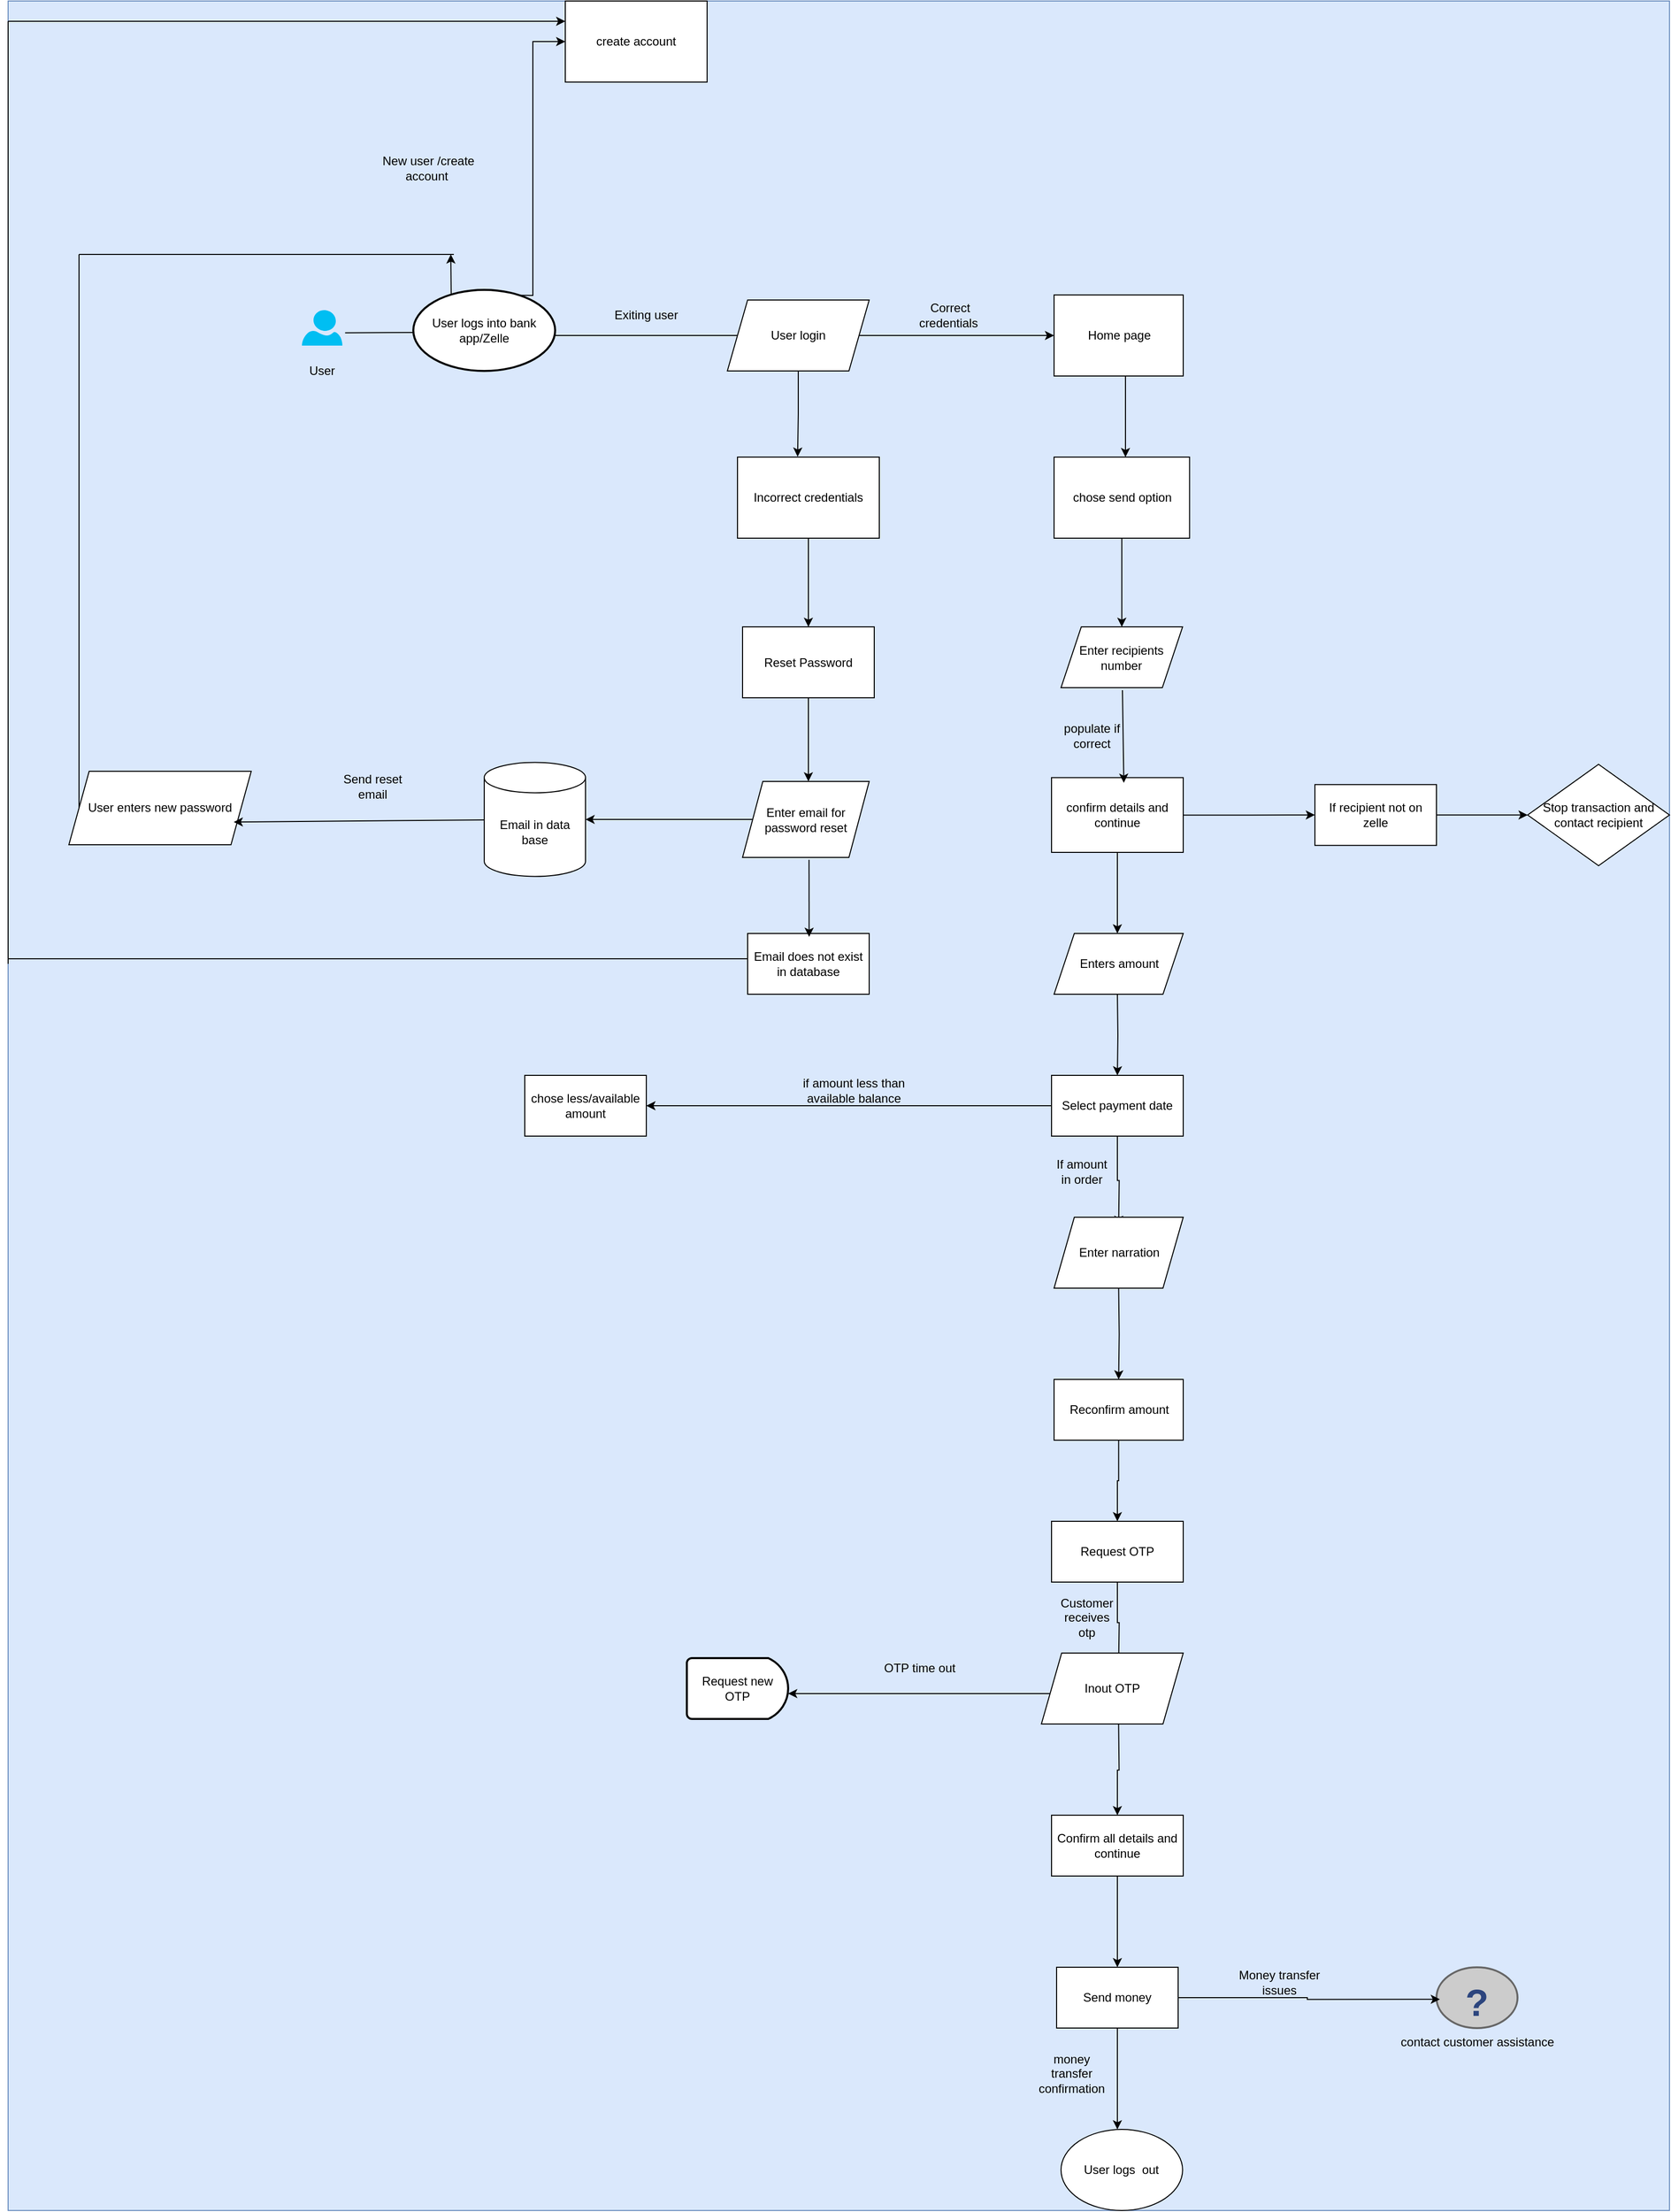 <mxfile version="22.1.21" type="github">
  <diagram name="Page-1" id="t6JYXqB6TzLad8x5QWe4">
    <mxGraphModel dx="2438" dy="2008" grid="1" gridSize="10" guides="1" tooltips="1" connect="0" arrows="1" fold="1" page="1" pageScale="1" pageWidth="850" pageHeight="1100" background="#ffffff" math="0" shadow="0">
      <root>
        <mxCell id="0" />
        <mxCell id="1" parent="0" />
        <mxCell id="_l1nSVqEDkTcOZLzWQby-263" value="" style="group;fillColor=#dae8fc;strokeColor=#6c8ebf;rounded=0;" vertex="1" connectable="0" parent="1">
          <mxGeometry x="-250" y="-450" width="1640" height="2180" as="geometry" />
        </mxCell>
        <mxCell id="_l1nSVqEDkTcOZLzWQby-51" value="Home page" style="rounded=0;whiteSpace=wrap;html=1;" vertex="1" parent="_l1nSVqEDkTcOZLzWQby-263">
          <mxGeometry x="1032.5" y="290" width="127.5" height="80" as="geometry" />
        </mxCell>
        <mxCell id="_l1nSVqEDkTcOZLzWQby-207" style="edgeStyle=orthogonalEdgeStyle;rounded=0;orthogonalLoop=1;jettySize=auto;html=1;exitX=0.5;exitY=0;exitDx=0;exitDy=0;entryX=0;entryY=0.5;entryDx=0;entryDy=0;" edge="1" parent="_l1nSVqEDkTcOZLzWQby-263" target="_l1nSVqEDkTcOZLzWQby-65">
          <mxGeometry relative="1" as="geometry">
            <mxPoint x="485" y="290" as="sourcePoint" />
          </mxGeometry>
        </mxCell>
        <mxCell id="_l1nSVqEDkTcOZLzWQby-17" value="money transfer&lt;br&gt;confirmation" style="text;strokeColor=none;align=center;fillColor=none;html=1;verticalAlign=middle;whiteSpace=wrap;rounded=0;" vertex="1" parent="_l1nSVqEDkTcOZLzWQby-263">
          <mxGeometry x="1020" y="2030" width="60" height="30" as="geometry" />
        </mxCell>
        <mxCell id="_l1nSVqEDkTcOZLzWQby-26" value="Send reset email" style="text;strokeColor=none;align=center;fillColor=none;html=1;verticalAlign=middle;whiteSpace=wrap;rounded=0;" vertex="1" parent="_l1nSVqEDkTcOZLzWQby-263">
          <mxGeometry x="320" y="760" width="80" height="30" as="geometry" />
        </mxCell>
        <mxCell id="_l1nSVqEDkTcOZLzWQby-31" value="New user /create account&amp;nbsp;" style="text;strokeColor=none;align=center;fillColor=none;html=1;verticalAlign=middle;whiteSpace=wrap;rounded=0;" vertex="1" parent="_l1nSVqEDkTcOZLzWQby-263">
          <mxGeometry x="360" y="140" width="110" height="50" as="geometry" />
        </mxCell>
        <mxCell id="_l1nSVqEDkTcOZLzWQby-40" value="populate if correct" style="text;strokeColor=none;align=center;fillColor=none;html=1;verticalAlign=middle;whiteSpace=wrap;rounded=0;" vertex="1" parent="_l1nSVqEDkTcOZLzWQby-263">
          <mxGeometry x="1040" y="710" width="60" height="30" as="geometry" />
        </mxCell>
        <mxCell id="_l1nSVqEDkTcOZLzWQby-42" value="Money transfer issues" style="text;strokeColor=none;align=center;fillColor=none;html=1;verticalAlign=middle;whiteSpace=wrap;rounded=0;" vertex="1" parent="_l1nSVqEDkTcOZLzWQby-263">
          <mxGeometry x="1210" y="1940" width="90" height="30" as="geometry" />
        </mxCell>
        <mxCell id="_l1nSVqEDkTcOZLzWQby-52" value="" style="verticalLabelPosition=bottom;html=1;verticalAlign=top;align=center;strokeColor=none;fillColor=#00BEF2;shape=mxgraph.azure.user;rounded=0;" vertex="1" parent="_l1nSVqEDkTcOZLzWQby-263">
          <mxGeometry x="290" y="305" width="40" height="35" as="geometry" />
        </mxCell>
        <mxCell id="_l1nSVqEDkTcOZLzWQby-65" value="create account" style="rounded=0;whiteSpace=wrap;html=1;" vertex="1" parent="_l1nSVqEDkTcOZLzWQby-263">
          <mxGeometry x="550" width="140" height="80" as="geometry" />
        </mxCell>
        <mxCell id="_l1nSVqEDkTcOZLzWQby-87" value="Exiting user" style="text;strokeColor=none;align=center;fillColor=none;html=1;verticalAlign=middle;whiteSpace=wrap;rounded=0;" vertex="1" parent="_l1nSVqEDkTcOZLzWQby-263">
          <mxGeometry x="585" y="295" width="90" height="30" as="geometry" />
        </mxCell>
        <mxCell id="_l1nSVqEDkTcOZLzWQby-90" value="Incorrect credentials" style="whiteSpace=wrap;html=1;rounded=0;" vertex="1" parent="_l1nSVqEDkTcOZLzWQby-263">
          <mxGeometry x="720" y="450" width="140" height="80" as="geometry" />
        </mxCell>
        <mxCell id="_l1nSVqEDkTcOZLzWQby-92" value="Reset Password" style="whiteSpace=wrap;html=1;rounded=0;" vertex="1" parent="_l1nSVqEDkTcOZLzWQby-263">
          <mxGeometry x="725" y="617.5" width="130" height="70" as="geometry" />
        </mxCell>
        <mxCell id="_l1nSVqEDkTcOZLzWQby-93" value="" style="edgeStyle=orthogonalEdgeStyle;rounded=0;orthogonalLoop=1;jettySize=auto;html=1;" edge="1" parent="_l1nSVqEDkTcOZLzWQby-263" source="_l1nSVqEDkTcOZLzWQby-90" target="_l1nSVqEDkTcOZLzWQby-92">
          <mxGeometry relative="1" as="geometry" />
        </mxCell>
        <mxCell id="_l1nSVqEDkTcOZLzWQby-94" value="Correct credentials&amp;nbsp;" style="text;strokeColor=none;align=center;fillColor=none;html=1;verticalAlign=middle;whiteSpace=wrap;rounded=0;" vertex="1" parent="_l1nSVqEDkTcOZLzWQby-263">
          <mxGeometry x="900" y="295" width="60" height="30" as="geometry" />
        </mxCell>
        <mxCell id="_l1nSVqEDkTcOZLzWQby-98" value="Email in data base" style="shape=cylinder3;whiteSpace=wrap;html=1;boundedLbl=1;backgroundOutline=1;size=15;rounded=0;" vertex="1" parent="_l1nSVqEDkTcOZLzWQby-263">
          <mxGeometry x="470" y="751.25" width="100" height="112.5" as="geometry" />
        </mxCell>
        <mxCell id="_l1nSVqEDkTcOZLzWQby-106" value="Email does not exist in database" style="whiteSpace=wrap;html=1;rounded=0;" vertex="1" parent="_l1nSVqEDkTcOZLzWQby-263">
          <mxGeometry x="730" y="920" width="120" height="60" as="geometry" />
        </mxCell>
        <mxCell id="_l1nSVqEDkTcOZLzWQby-109" value="" style="endArrow=none;html=1;rounded=0;" edge="1" parent="_l1nSVqEDkTcOZLzWQby-263">
          <mxGeometry width="50" height="50" relative="1" as="geometry">
            <mxPoint x="70" y="800" as="sourcePoint" />
            <mxPoint x="70" y="250" as="targetPoint" />
          </mxGeometry>
        </mxCell>
        <mxCell id="_l1nSVqEDkTcOZLzWQby-110" value="" style="endArrow=none;html=1;rounded=0;exitX=1.067;exitY=0.638;exitDx=0;exitDy=0;exitPerimeter=0;" edge="1" parent="_l1nSVqEDkTcOZLzWQby-263" source="_l1nSVqEDkTcOZLzWQby-52">
          <mxGeometry width="50" height="50" relative="1" as="geometry">
            <mxPoint x="540" y="460" as="sourcePoint" />
            <mxPoint x="420" y="327" as="targetPoint" />
          </mxGeometry>
        </mxCell>
        <mxCell id="_l1nSVqEDkTcOZLzWQby-119" value="chose send option" style="whiteSpace=wrap;html=1;rounded=0;" vertex="1" parent="_l1nSVqEDkTcOZLzWQby-263">
          <mxGeometry x="1032.5" y="450" width="133.75" height="80" as="geometry" />
        </mxCell>
        <mxCell id="_l1nSVqEDkTcOZLzWQby-120" value="" style="edgeStyle=orthogonalEdgeStyle;rounded=0;orthogonalLoop=1;jettySize=auto;html=1;" edge="1" parent="_l1nSVqEDkTcOZLzWQby-263" source="_l1nSVqEDkTcOZLzWQby-51" target="_l1nSVqEDkTcOZLzWQby-119">
          <mxGeometry relative="1" as="geometry">
            <Array as="points">
              <mxPoint x="1103" y="380" />
              <mxPoint x="1103" y="380" />
            </Array>
          </mxGeometry>
        </mxCell>
        <mxCell id="_l1nSVqEDkTcOZLzWQby-133" value="if amount less than available balance" style="text;strokeColor=none;align=center;fillColor=none;html=1;verticalAlign=middle;whiteSpace=wrap;rounded=0;" vertex="1" parent="_l1nSVqEDkTcOZLzWQby-263">
          <mxGeometry x="780" y="1060" width="110" height="30" as="geometry" />
        </mxCell>
        <mxCell id="_l1nSVqEDkTcOZLzWQby-142" value="Customer receives otp" style="text;strokeColor=none;align=center;fillColor=none;html=1;verticalAlign=middle;whiteSpace=wrap;rounded=0;" vertex="1" parent="_l1nSVqEDkTcOZLzWQby-263">
          <mxGeometry x="1035" y="1580" width="60" height="30" as="geometry" />
        </mxCell>
        <mxCell id="_l1nSVqEDkTcOZLzWQby-230" style="edgeStyle=orthogonalEdgeStyle;rounded=0;orthogonalLoop=1;jettySize=auto;html=1;exitX=0.5;exitY=1;exitDx=0;exitDy=0;" edge="1" parent="_l1nSVqEDkTcOZLzWQby-263" source="_l1nSVqEDkTcOZLzWQby-147">
          <mxGeometry relative="1" as="geometry">
            <mxPoint x="1095" y="920" as="targetPoint" />
          </mxGeometry>
        </mxCell>
        <mxCell id="_l1nSVqEDkTcOZLzWQby-147" value="confirm details and continue" style="whiteSpace=wrap;html=1;rounded=0;" vertex="1" parent="_l1nSVqEDkTcOZLzWQby-263">
          <mxGeometry x="1030" y="766.25" width="130" height="73.75" as="geometry" />
        </mxCell>
        <mxCell id="_l1nSVqEDkTcOZLzWQby-149" value="If recipient not on zelle" style="whiteSpace=wrap;html=1;rounded=0;" vertex="1" parent="_l1nSVqEDkTcOZLzWQby-263">
          <mxGeometry x="1290" y="773.13" width="120" height="60" as="geometry" />
        </mxCell>
        <mxCell id="_l1nSVqEDkTcOZLzWQby-150" value="" style="edgeStyle=orthogonalEdgeStyle;rounded=0;orthogonalLoop=1;jettySize=auto;html=1;" edge="1" parent="_l1nSVqEDkTcOZLzWQby-263" source="_l1nSVqEDkTcOZLzWQby-147" target="_l1nSVqEDkTcOZLzWQby-149">
          <mxGeometry relative="1" as="geometry" />
        </mxCell>
        <mxCell id="_l1nSVqEDkTcOZLzWQby-154" value="" style="edgeStyle=orthogonalEdgeStyle;rounded=0;orthogonalLoop=1;jettySize=auto;html=1;" edge="1" parent="_l1nSVqEDkTcOZLzWQby-263" target="_l1nSVqEDkTcOZLzWQby-153">
          <mxGeometry relative="1" as="geometry">
            <mxPoint x="1095" y="980" as="sourcePoint" />
          </mxGeometry>
        </mxCell>
        <mxCell id="_l1nSVqEDkTcOZLzWQby-231" style="edgeStyle=orthogonalEdgeStyle;rounded=0;orthogonalLoop=1;jettySize=auto;html=1;exitX=0.5;exitY=1;exitDx=0;exitDy=0;entryX=0.5;entryY=0;entryDx=0;entryDy=0;" edge="1" parent="_l1nSVqEDkTcOZLzWQby-263" source="_l1nSVqEDkTcOZLzWQby-153">
          <mxGeometry relative="1" as="geometry">
            <mxPoint x="1096.25" y="1207.5" as="targetPoint" />
          </mxGeometry>
        </mxCell>
        <mxCell id="_l1nSVqEDkTcOZLzWQby-153" value="Select payment date" style="whiteSpace=wrap;html=1;rounded=0;" vertex="1" parent="_l1nSVqEDkTcOZLzWQby-263">
          <mxGeometry x="1030" y="1060" width="130" height="60" as="geometry" />
        </mxCell>
        <mxCell id="_l1nSVqEDkTcOZLzWQby-163" value="" style="edgeStyle=orthogonalEdgeStyle;rounded=0;orthogonalLoop=1;jettySize=auto;html=1;" edge="1" parent="_l1nSVqEDkTcOZLzWQby-263" target="_l1nSVqEDkTcOZLzWQby-162">
          <mxGeometry relative="1" as="geometry">
            <mxPoint x="1096.25" y="1270" as="sourcePoint" />
          </mxGeometry>
        </mxCell>
        <mxCell id="_l1nSVqEDkTcOZLzWQby-159" value="If amount in order" style="text;strokeColor=none;align=center;fillColor=none;html=1;verticalAlign=middle;whiteSpace=wrap;rounded=0;" vertex="1" parent="_l1nSVqEDkTcOZLzWQby-263">
          <mxGeometry x="1030" y="1140" width="60" height="30" as="geometry" />
        </mxCell>
        <mxCell id="_l1nSVqEDkTcOZLzWQby-160" value="chose less/available amount" style="whiteSpace=wrap;html=1;rounded=0;" vertex="1" parent="_l1nSVqEDkTcOZLzWQby-263">
          <mxGeometry x="510" y="1060" width="120" height="60" as="geometry" />
        </mxCell>
        <mxCell id="_l1nSVqEDkTcOZLzWQby-161" value="" style="edgeStyle=orthogonalEdgeStyle;rounded=0;orthogonalLoop=1;jettySize=auto;html=1;" edge="1" parent="_l1nSVqEDkTcOZLzWQby-263" source="_l1nSVqEDkTcOZLzWQby-153" target="_l1nSVqEDkTcOZLzWQby-160">
          <mxGeometry relative="1" as="geometry" />
        </mxCell>
        <mxCell id="_l1nSVqEDkTcOZLzWQby-162" value="Reconfirm amount" style="whiteSpace=wrap;html=1;rounded=0;" vertex="1" parent="_l1nSVqEDkTcOZLzWQby-263">
          <mxGeometry x="1032.5" y="1360" width="127.5" height="60" as="geometry" />
        </mxCell>
        <mxCell id="_l1nSVqEDkTcOZLzWQby-232" style="edgeStyle=orthogonalEdgeStyle;rounded=0;orthogonalLoop=1;jettySize=auto;html=1;exitX=0.5;exitY=1;exitDx=0;exitDy=0;entryX=0.5;entryY=0;entryDx=0;entryDy=0;" edge="1" parent="_l1nSVqEDkTcOZLzWQby-263" source="_l1nSVqEDkTcOZLzWQby-165">
          <mxGeometry relative="1" as="geometry">
            <mxPoint x="1096.25" y="1640" as="targetPoint" />
          </mxGeometry>
        </mxCell>
        <mxCell id="_l1nSVqEDkTcOZLzWQby-165" value="Request OTP" style="whiteSpace=wrap;html=1;rounded=0;" vertex="1" parent="_l1nSVqEDkTcOZLzWQby-263">
          <mxGeometry x="1030" y="1500" width="130" height="60" as="geometry" />
        </mxCell>
        <mxCell id="_l1nSVqEDkTcOZLzWQby-166" value="" style="edgeStyle=orthogonalEdgeStyle;rounded=0;orthogonalLoop=1;jettySize=auto;html=1;" edge="1" parent="_l1nSVqEDkTcOZLzWQby-263" source="_l1nSVqEDkTcOZLzWQby-162" target="_l1nSVqEDkTcOZLzWQby-165">
          <mxGeometry relative="1" as="geometry" />
        </mxCell>
        <mxCell id="_l1nSVqEDkTcOZLzWQby-170" value="" style="edgeStyle=orthogonalEdgeStyle;rounded=0;orthogonalLoop=1;jettySize=auto;html=1;" edge="1" parent="_l1nSVqEDkTcOZLzWQby-263" target="_l1nSVqEDkTcOZLzWQby-169">
          <mxGeometry relative="1" as="geometry">
            <mxPoint x="1096.2" y="1700" as="sourcePoint" />
          </mxGeometry>
        </mxCell>
        <mxCell id="_l1nSVqEDkTcOZLzWQby-174" value="" style="edgeStyle=orthogonalEdgeStyle;rounded=0;orthogonalLoop=1;jettySize=auto;html=1;" edge="1" parent="_l1nSVqEDkTcOZLzWQby-263">
          <mxGeometry relative="1" as="geometry">
            <mxPoint x="1032.5" y="1670" as="sourcePoint" />
            <mxPoint x="770" y="1670" as="targetPoint" />
          </mxGeometry>
        </mxCell>
        <mxCell id="_l1nSVqEDkTcOZLzWQby-169" value="Confirm all details and continue" style="whiteSpace=wrap;html=1;rounded=0;" vertex="1" parent="_l1nSVqEDkTcOZLzWQby-263">
          <mxGeometry x="1030" y="1790" width="130" height="60" as="geometry" />
        </mxCell>
        <mxCell id="_l1nSVqEDkTcOZLzWQby-177" value="" style="edgeStyle=orthogonalEdgeStyle;rounded=0;orthogonalLoop=1;jettySize=auto;html=1;" edge="1" parent="_l1nSVqEDkTcOZLzWQby-263" source="_l1nSVqEDkTcOZLzWQby-171">
          <mxGeometry relative="1" as="geometry">
            <mxPoint x="1095" y="2100" as="targetPoint" />
          </mxGeometry>
        </mxCell>
        <mxCell id="_l1nSVqEDkTcOZLzWQby-171" value="Send money" style="whiteSpace=wrap;html=1;rounded=0;" vertex="1" parent="_l1nSVqEDkTcOZLzWQby-263">
          <mxGeometry x="1035" y="1940" width="120" height="60" as="geometry" />
        </mxCell>
        <mxCell id="_l1nSVqEDkTcOZLzWQby-172" value="" style="edgeStyle=orthogonalEdgeStyle;rounded=0;orthogonalLoop=1;jettySize=auto;html=1;" edge="1" parent="_l1nSVqEDkTcOZLzWQby-263" source="_l1nSVqEDkTcOZLzWQby-169" target="_l1nSVqEDkTcOZLzWQby-171">
          <mxGeometry relative="1" as="geometry" />
        </mxCell>
        <mxCell id="_l1nSVqEDkTcOZLzWQby-175" value="OTP time out" style="text;strokeColor=none;align=center;fillColor=none;html=1;verticalAlign=middle;whiteSpace=wrap;rounded=0;" vertex="1" parent="_l1nSVqEDkTcOZLzWQby-263">
          <mxGeometry x="860" y="1630" width="80" height="30" as="geometry" />
        </mxCell>
        <mxCell id="_l1nSVqEDkTcOZLzWQby-178" value="contact customer assistance" style="verticalLabelPosition=bottom;shadow=0;dashed=0;align=center;html=1;verticalAlign=top;strokeWidth=1;shape=mxgraph.mockup.misc.help_icon;rounded=0;" vertex="1" parent="_l1nSVqEDkTcOZLzWQby-263">
          <mxGeometry x="1410" y="1940" width="80" height="60" as="geometry" />
        </mxCell>
        <mxCell id="_l1nSVqEDkTcOZLzWQby-179" value="Stop transaction and contact recipient" style="rhombus;whiteSpace=wrap;html=1;rounded=0;" vertex="1" parent="_l1nSVqEDkTcOZLzWQby-263">
          <mxGeometry x="1500" y="753.13" width="140" height="100" as="geometry" />
        </mxCell>
        <mxCell id="_l1nSVqEDkTcOZLzWQby-180" value="" style="edgeStyle=orthogonalEdgeStyle;rounded=0;orthogonalLoop=1;jettySize=auto;html=1;" edge="1" parent="_l1nSVqEDkTcOZLzWQby-263" source="_l1nSVqEDkTcOZLzWQby-149" target="_l1nSVqEDkTcOZLzWQby-179">
          <mxGeometry relative="1" as="geometry" />
        </mxCell>
        <mxCell id="_l1nSVqEDkTcOZLzWQby-199" style="edgeStyle=orthogonalEdgeStyle;rounded=0;orthogonalLoop=1;jettySize=auto;html=1;exitX=1;exitY=0.5;exitDx=0;exitDy=0;" edge="1" parent="_l1nSVqEDkTcOZLzWQby-263" source="_l1nSVqEDkTcOZLzWQby-181" target="_l1nSVqEDkTcOZLzWQby-51">
          <mxGeometry relative="1" as="geometry" />
        </mxCell>
        <mxCell id="_l1nSVqEDkTcOZLzWQby-181" value="User login" style="shape=parallelogram;perimeter=parallelogramPerimeter;whiteSpace=wrap;html=1;fixedSize=1;rounded=0;" vertex="1" parent="_l1nSVqEDkTcOZLzWQby-263">
          <mxGeometry x="710" y="295" width="140" height="70" as="geometry" />
        </mxCell>
        <mxCell id="_l1nSVqEDkTcOZLzWQby-209" style="edgeStyle=orthogonalEdgeStyle;rounded=0;orthogonalLoop=1;jettySize=auto;html=1;exitX=0;exitY=0.5;exitDx=0;exitDy=0;" edge="1" parent="_l1nSVqEDkTcOZLzWQby-263" source="_l1nSVqEDkTcOZLzWQby-182" target="_l1nSVqEDkTcOZLzWQby-98">
          <mxGeometry relative="1" as="geometry" />
        </mxCell>
        <mxCell id="_l1nSVqEDkTcOZLzWQby-182" value="Enter email for password reset" style="shape=parallelogram;perimeter=parallelogramPerimeter;whiteSpace=wrap;html=1;fixedSize=1;rounded=0;" vertex="1" parent="_l1nSVqEDkTcOZLzWQby-263">
          <mxGeometry x="725" y="770" width="125" height="75" as="geometry" />
        </mxCell>
        <mxCell id="_l1nSVqEDkTcOZLzWQby-187" value="User enters new password" style="shape=parallelogram;perimeter=parallelogramPerimeter;whiteSpace=wrap;html=1;fixedSize=1;rounded=0;" vertex="1" parent="_l1nSVqEDkTcOZLzWQby-263">
          <mxGeometry x="60" y="760" width="180" height="72.5" as="geometry" />
        </mxCell>
        <mxCell id="_l1nSVqEDkTcOZLzWQby-190" value="" style="endArrow=none;html=1;rounded=0;entryX=0;entryY=0.5;entryDx=0;entryDy=0;" edge="1" parent="_l1nSVqEDkTcOZLzWQby-263" target="_l1nSVqEDkTcOZLzWQby-181">
          <mxGeometry width="50" height="50" relative="1" as="geometry">
            <mxPoint x="530" y="330" as="sourcePoint" />
            <mxPoint x="630" y="320" as="targetPoint" />
          </mxGeometry>
        </mxCell>
        <mxCell id="_l1nSVqEDkTcOZLzWQby-193" style="edgeStyle=orthogonalEdgeStyle;rounded=0;orthogonalLoop=1;jettySize=auto;html=1;entryX=0.424;entryY=-0.005;entryDx=0;entryDy=0;entryPerimeter=0;" edge="1" parent="_l1nSVqEDkTcOZLzWQby-263" source="_l1nSVqEDkTcOZLzWQby-181" target="_l1nSVqEDkTcOZLzWQby-90">
          <mxGeometry relative="1" as="geometry" />
        </mxCell>
        <mxCell id="_l1nSVqEDkTcOZLzWQby-198" value="User logs&amp;nbsp; out" style="ellipse;whiteSpace=wrap;html=1;rounded=0;" vertex="1" parent="_l1nSVqEDkTcOZLzWQby-263">
          <mxGeometry x="1039.38" y="2100" width="120" height="80" as="geometry" />
        </mxCell>
        <mxCell id="_l1nSVqEDkTcOZLzWQby-204" value="Enter recipients number" style="shape=parallelogram;perimeter=parallelogramPerimeter;whiteSpace=wrap;html=1;fixedSize=1;rounded=0;" vertex="1" parent="_l1nSVqEDkTcOZLzWQby-263">
          <mxGeometry x="1039.375" y="617.5" width="120" height="60" as="geometry" />
        </mxCell>
        <mxCell id="_l1nSVqEDkTcOZLzWQby-211" style="edgeStyle=orthogonalEdgeStyle;rounded=0;orthogonalLoop=1;jettySize=auto;html=1;exitX=0.5;exitY=1;exitDx=0;exitDy=0;" edge="1" parent="_l1nSVqEDkTcOZLzWQby-263" source="_l1nSVqEDkTcOZLzWQby-92">
          <mxGeometry relative="1" as="geometry">
            <mxPoint x="790" y="770" as="targetPoint" />
          </mxGeometry>
        </mxCell>
        <mxCell id="_l1nSVqEDkTcOZLzWQby-220" value="" style="endArrow=none;html=1;rounded=0;" edge="1" parent="_l1nSVqEDkTcOZLzWQby-263">
          <mxGeometry width="50" height="50" relative="1" as="geometry">
            <mxPoint y="945" as="sourcePoint" />
            <mxPoint x="730" y="945" as="targetPoint" />
          </mxGeometry>
        </mxCell>
        <mxCell id="_l1nSVqEDkTcOZLzWQby-222" value="" style="endArrow=none;html=1;rounded=0;" edge="1" parent="_l1nSVqEDkTcOZLzWQby-263">
          <mxGeometry width="50" height="50" relative="1" as="geometry">
            <mxPoint y="950" as="sourcePoint" />
            <mxPoint y="20" as="targetPoint" />
          </mxGeometry>
        </mxCell>
        <mxCell id="_l1nSVqEDkTcOZLzWQby-223" value="" style="endArrow=classic;html=1;rounded=0;entryX=0;entryY=0.25;entryDx=0;entryDy=0;" edge="1" parent="_l1nSVqEDkTcOZLzWQby-263" target="_l1nSVqEDkTcOZLzWQby-65">
          <mxGeometry width="50" height="50" relative="1" as="geometry">
            <mxPoint y="20" as="sourcePoint" />
            <mxPoint x="-130" y="-80" as="targetPoint" />
          </mxGeometry>
        </mxCell>
        <mxCell id="_l1nSVqEDkTcOZLzWQby-227" value="" style="endArrow=none;html=1;rounded=0;" edge="1" parent="_l1nSVqEDkTcOZLzWQby-263">
          <mxGeometry width="50" height="50" relative="1" as="geometry">
            <mxPoint x="70" y="250" as="sourcePoint" />
            <mxPoint x="440" y="250" as="targetPoint" />
          </mxGeometry>
        </mxCell>
        <mxCell id="_l1nSVqEDkTcOZLzWQby-236" style="edgeStyle=orthogonalEdgeStyle;rounded=0;orthogonalLoop=1;jettySize=auto;html=1;exitX=1;exitY=0.5;exitDx=0;exitDy=0;entryX=0.042;entryY=0.528;entryDx=0;entryDy=0;entryPerimeter=0;" edge="1" parent="_l1nSVqEDkTcOZLzWQby-263" source="_l1nSVqEDkTcOZLzWQby-171" target="_l1nSVqEDkTcOZLzWQby-178">
          <mxGeometry relative="1" as="geometry" />
        </mxCell>
        <mxCell id="_l1nSVqEDkTcOZLzWQby-242" value="Enters amount" style="shape=parallelogram;perimeter=parallelogramPerimeter;whiteSpace=wrap;html=1;fixedSize=1;rounded=0;" vertex="1" parent="_l1nSVqEDkTcOZLzWQby-263">
          <mxGeometry x="1032.5" y="920" width="127.5" height="60" as="geometry" />
        </mxCell>
        <mxCell id="_l1nSVqEDkTcOZLzWQby-243" value="Enter narration" style="shape=parallelogram;perimeter=parallelogramPerimeter;whiteSpace=wrap;html=1;fixedSize=1;rounded=0;" vertex="1" parent="_l1nSVqEDkTcOZLzWQby-263">
          <mxGeometry x="1032.5" y="1200" width="127.5" height="70" as="geometry" />
        </mxCell>
        <mxCell id="_l1nSVqEDkTcOZLzWQby-244" value="Inout OTP" style="shape=parallelogram;perimeter=parallelogramPerimeter;whiteSpace=wrap;html=1;fixedSize=1;rounded=0;" vertex="1" parent="_l1nSVqEDkTcOZLzWQby-263">
          <mxGeometry x="1020" y="1630" width="140" height="70" as="geometry" />
        </mxCell>
        <mxCell id="_l1nSVqEDkTcOZLzWQby-252" value="" style="endArrow=classic;html=1;rounded=0;entryX=0.549;entryY=0.069;entryDx=0;entryDy=0;entryPerimeter=0;" edge="1" parent="_l1nSVqEDkTcOZLzWQby-263" target="_l1nSVqEDkTcOZLzWQby-147">
          <mxGeometry width="50" height="50" relative="1" as="geometry">
            <mxPoint x="1100" y="680" as="sourcePoint" />
            <mxPoint x="1460" y="700" as="targetPoint" />
          </mxGeometry>
        </mxCell>
        <mxCell id="_l1nSVqEDkTcOZLzWQby-253" value="" style="endArrow=classic;html=1;rounded=0;entryX=0.904;entryY=0.69;entryDx=0;entryDy=0;entryPerimeter=0;" edge="1" parent="_l1nSVqEDkTcOZLzWQby-263" target="_l1nSVqEDkTcOZLzWQby-187">
          <mxGeometry width="50" height="50" relative="1" as="geometry">
            <mxPoint x="470" y="808" as="sourcePoint" />
            <mxPoint x="900" y="700" as="targetPoint" />
          </mxGeometry>
        </mxCell>
        <mxCell id="_l1nSVqEDkTcOZLzWQby-205" value="" style="edgeStyle=orthogonalEdgeStyle;rounded=0;orthogonalLoop=1;jettySize=auto;html=1;" edge="1" parent="_l1nSVqEDkTcOZLzWQby-263" source="_l1nSVqEDkTcOZLzWQby-119" target="_l1nSVqEDkTcOZLzWQby-204">
          <mxGeometry relative="1" as="geometry" />
        </mxCell>
        <mxCell id="_l1nSVqEDkTcOZLzWQby-254" value="" style="endArrow=classic;html=1;rounded=0;exitX=0.525;exitY=1.031;exitDx=0;exitDy=0;exitPerimeter=0;entryX=0.506;entryY=0.056;entryDx=0;entryDy=0;entryPerimeter=0;" edge="1" parent="_l1nSVqEDkTcOZLzWQby-263" source="_l1nSVqEDkTcOZLzWQby-182" target="_l1nSVqEDkTcOZLzWQby-106">
          <mxGeometry width="50" height="50" relative="1" as="geometry">
            <mxPoint x="850" y="750" as="sourcePoint" />
            <mxPoint x="900" y="700" as="targetPoint" />
          </mxGeometry>
        </mxCell>
        <mxCell id="_l1nSVqEDkTcOZLzWQby-258" value="Request new OTP" style="strokeWidth=2;html=1;shape=mxgraph.flowchart.delay;whiteSpace=wrap;rounded=0;" vertex="1" parent="_l1nSVqEDkTcOZLzWQby-263">
          <mxGeometry x="670" y="1635" width="100" height="60" as="geometry" />
        </mxCell>
        <mxCell id="_l1nSVqEDkTcOZLzWQby-259" value="User" style="text;strokeColor=none;align=center;fillColor=none;html=1;verticalAlign=middle;whiteSpace=wrap;rounded=0;" vertex="1" parent="_l1nSVqEDkTcOZLzWQby-263">
          <mxGeometry x="280" y="350" width="60" height="30" as="geometry" />
        </mxCell>
        <mxCell id="_l1nSVqEDkTcOZLzWQby-261" value="User logs into bank app/Zelle" style="strokeWidth=2;html=1;shape=mxgraph.flowchart.start_1;whiteSpace=wrap;rounded=0;" vertex="1" parent="_l1nSVqEDkTcOZLzWQby-263">
          <mxGeometry x="400" y="285" width="140" height="80" as="geometry" />
        </mxCell>
        <mxCell id="_l1nSVqEDkTcOZLzWQby-262" value="" style="endArrow=classic;html=1;rounded=0;exitX=0.267;exitY=0.046;exitDx=0;exitDy=0;exitPerimeter=0;" edge="1" parent="_l1nSVqEDkTcOZLzWQby-263" source="_l1nSVqEDkTcOZLzWQby-261">
          <mxGeometry width="50" height="50" relative="1" as="geometry">
            <mxPoint x="840" y="370" as="sourcePoint" />
            <mxPoint x="437" y="250" as="targetPoint" />
          </mxGeometry>
        </mxCell>
      </root>
    </mxGraphModel>
  </diagram>
</mxfile>
